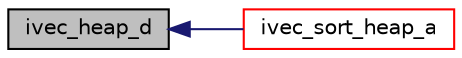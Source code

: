 digraph "ivec_heap_d"
{
  bgcolor="transparent";
  edge [fontname="Helvetica",fontsize="10",labelfontname="Helvetica",labelfontsize="10"];
  node [fontname="Helvetica",fontsize="10",shape=record];
  rankdir="LR";
  Node1 [label="ivec_heap_d",height=0.2,width=0.4,color="black", fillcolor="grey75", style="filled" fontcolor="black"];
  Node1 -> Node2 [dir="back",color="midnightblue",fontsize="10",style="solid",fontname="Helvetica"];
  Node2 [label="ivec_sort_heap_a",height=0.2,width=0.4,color="red",URL="$geompack_8H.html#a8e61df1e4968ee13e4d8701197997511"];
}
